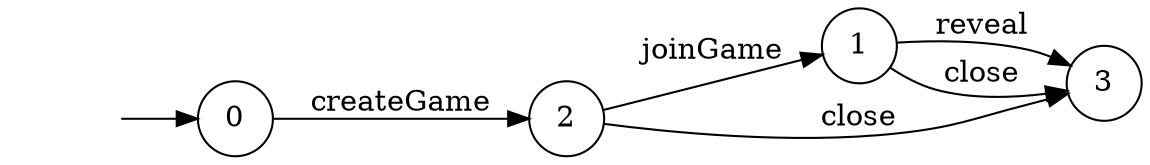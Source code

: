 digraph "./InvConPlus/Dapp-Automata-data/result/model-fix/0xa8f9c7ff9f605f401bde6659fd18d9a0d0a802c5/RpsGame/FSM-4" {
	graph [rankdir=LR]
	"" [label="" shape=plaintext]
	0 [label=0 shape=circle]
	2 [label=2 shape=circle]
	1 [label=1 shape=circle]
	3 [label=3 shape=circle]
	"" -> 0 [label=""]
	0 -> 2 [label=createGame]
	2 -> 1 [label=joinGame]
	2 -> 3 [label=close]
	1 -> 3 [label=reveal]
	1 -> 3 [label=close]
}
